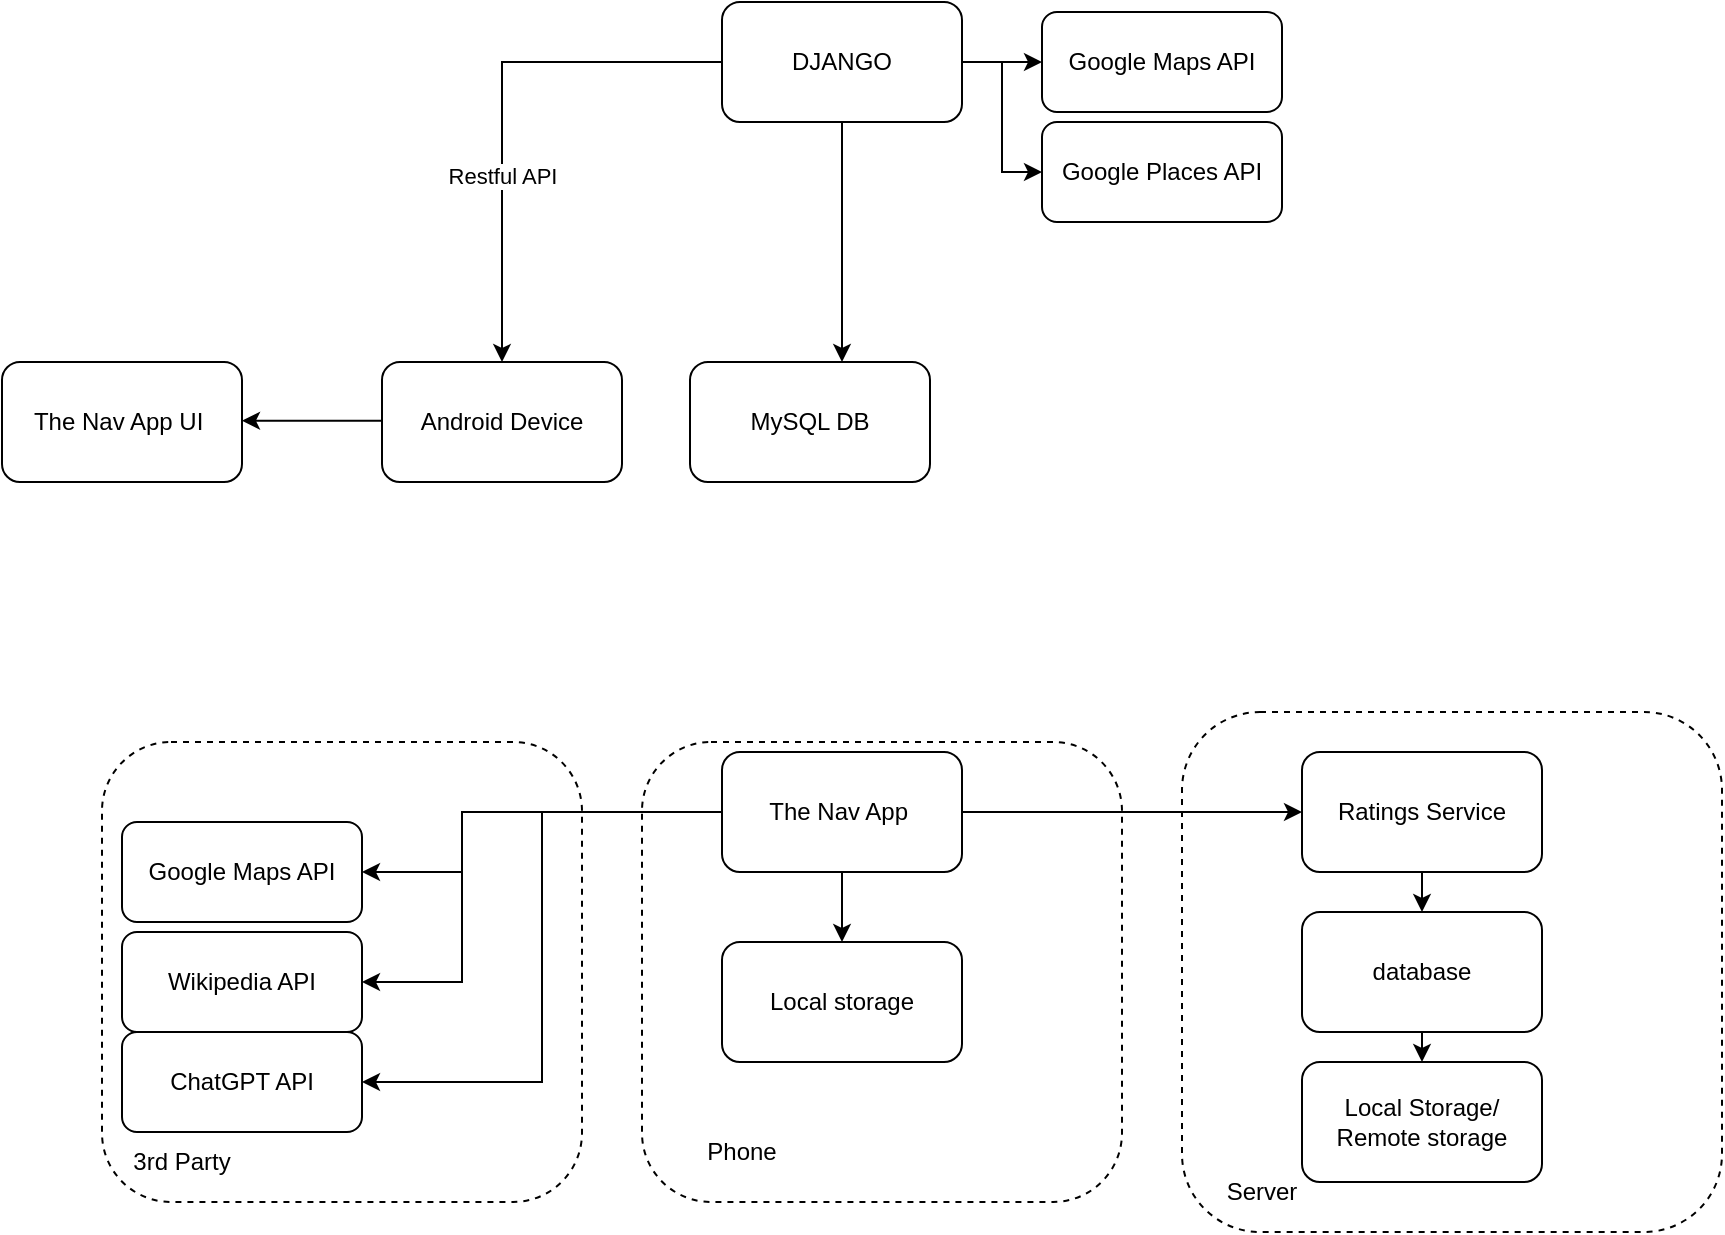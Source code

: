 <mxfile version="24.2.3" type="github">
  <diagram name="Page-1" id="iQ-f1n1S-eII0uBjh4Ej">
    <mxGraphModel dx="826" dy="528" grid="1" gridSize="10" guides="1" tooltips="1" connect="1" arrows="1" fold="1" page="1" pageScale="1" pageWidth="827" pageHeight="1169" math="0" shadow="0">
      <root>
        <mxCell id="0" />
        <mxCell id="1" parent="0" />
        <mxCell id="1hQDSbl47C3tJXMOemWi-35" value="" style="rounded=1;whiteSpace=wrap;html=1;gradientColor=none;fillColor=none;dashed=1;" vertex="1" parent="1">
          <mxGeometry x="330" y="520" width="240" height="230" as="geometry" />
        </mxCell>
        <mxCell id="1hQDSbl47C3tJXMOemWi-34" value="" style="rounded=1;whiteSpace=wrap;html=1;gradientColor=none;fillColor=none;dashed=1;" vertex="1" parent="1">
          <mxGeometry x="60" y="520" width="240" height="230" as="geometry" />
        </mxCell>
        <mxCell id="RWLqJa5GcGEu1y-GDK2T-5" value="Google Places API" style="rounded=1;whiteSpace=wrap;html=1;" parent="1" vertex="1">
          <mxGeometry x="530" y="210" width="120" height="50" as="geometry" />
        </mxCell>
        <mxCell id="RWLqJa5GcGEu1y-GDK2T-7" value="Android Device" style="rounded=1;whiteSpace=wrap;html=1;" parent="1" vertex="1">
          <mxGeometry x="200" y="330" width="120" height="60" as="geometry" />
        </mxCell>
        <mxCell id="RWLqJa5GcGEu1y-GDK2T-8" value="Google Maps API" style="rounded=1;whiteSpace=wrap;html=1;" parent="1" vertex="1">
          <mxGeometry x="530" y="155" width="120" height="50" as="geometry" />
        </mxCell>
        <mxCell id="1hQDSbl47C3tJXMOemWi-1" value="MySQL DB" style="rounded=1;whiteSpace=wrap;html=1;" vertex="1" parent="1">
          <mxGeometry x="354" y="330" width="120" height="60" as="geometry" />
        </mxCell>
        <mxCell id="1hQDSbl47C3tJXMOemWi-52" style="edgeStyle=orthogonalEdgeStyle;rounded=0;orthogonalLoop=1;jettySize=auto;html=1;" edge="1" parent="1" source="1hQDSbl47C3tJXMOemWi-12" target="RWLqJa5GcGEu1y-GDK2T-7">
          <mxGeometry relative="1" as="geometry" />
        </mxCell>
        <mxCell id="1hQDSbl47C3tJXMOemWi-53" value="Restful API" style="edgeLabel;html=1;align=center;verticalAlign=middle;resizable=0;points=[];" vertex="1" connectable="0" parent="1hQDSbl47C3tJXMOemWi-52">
          <mxGeometry x="0.279" relative="1" as="geometry">
            <mxPoint as="offset" />
          </mxGeometry>
        </mxCell>
        <mxCell id="1hQDSbl47C3tJXMOemWi-54" style="edgeStyle=orthogonalEdgeStyle;rounded=0;orthogonalLoop=1;jettySize=auto;html=1;" edge="1" parent="1" source="1hQDSbl47C3tJXMOemWi-12" target="1hQDSbl47C3tJXMOemWi-1">
          <mxGeometry relative="1" as="geometry">
            <Array as="points">
              <mxPoint x="430" y="300" />
              <mxPoint x="430" y="300" />
            </Array>
          </mxGeometry>
        </mxCell>
        <mxCell id="1hQDSbl47C3tJXMOemWi-55" style="edgeStyle=orthogonalEdgeStyle;rounded=0;orthogonalLoop=1;jettySize=auto;html=1;" edge="1" parent="1" source="1hQDSbl47C3tJXMOemWi-12" target="RWLqJa5GcGEu1y-GDK2T-8">
          <mxGeometry relative="1" as="geometry" />
        </mxCell>
        <mxCell id="1hQDSbl47C3tJXMOemWi-56" style="edgeStyle=orthogonalEdgeStyle;rounded=0;orthogonalLoop=1;jettySize=auto;html=1;entryX=0;entryY=0.5;entryDx=0;entryDy=0;" edge="1" parent="1" source="1hQDSbl47C3tJXMOemWi-12" target="RWLqJa5GcGEu1y-GDK2T-5">
          <mxGeometry relative="1" as="geometry" />
        </mxCell>
        <mxCell id="1hQDSbl47C3tJXMOemWi-12" value="DJANGO" style="rounded=1;whiteSpace=wrap;html=1;" vertex="1" parent="1">
          <mxGeometry x="370" y="150" width="120" height="60" as="geometry" />
        </mxCell>
        <mxCell id="1hQDSbl47C3tJXMOemWi-30" style="edgeStyle=orthogonalEdgeStyle;rounded=0;orthogonalLoop=1;jettySize=auto;html=1;entryX=1;entryY=0.5;entryDx=0;entryDy=0;" edge="1" parent="1" target="1hQDSbl47C3tJXMOemWi-28">
          <mxGeometry relative="1" as="geometry">
            <mxPoint x="330.0" y="555.003" as="sourcePoint" />
            <mxPoint x="150" y="585.003" as="targetPoint" />
            <Array as="points">
              <mxPoint x="240" y="555" />
              <mxPoint x="240" y="585" />
            </Array>
          </mxGeometry>
        </mxCell>
        <mxCell id="1hQDSbl47C3tJXMOemWi-33" style="edgeStyle=orthogonalEdgeStyle;rounded=0;orthogonalLoop=1;jettySize=auto;html=1;exitX=0;exitY=0.5;exitDx=0;exitDy=0;" edge="1" parent="1" source="1hQDSbl47C3tJXMOemWi-27" target="1hQDSbl47C3tJXMOemWi-32">
          <mxGeometry relative="1" as="geometry">
            <mxPoint x="370.0" y="620.003" as="sourcePoint" />
            <mxPoint x="129.957" y="679.96" as="targetPoint" />
            <Array as="points">
              <mxPoint x="240" y="555" />
              <mxPoint x="240" y="640" />
            </Array>
          </mxGeometry>
        </mxCell>
        <mxCell id="1hQDSbl47C3tJXMOemWi-37" style="edgeStyle=orthogonalEdgeStyle;rounded=0;orthogonalLoop=1;jettySize=auto;html=1;" edge="1" parent="1" source="1hQDSbl47C3tJXMOemWi-27" target="1hQDSbl47C3tJXMOemWi-36">
          <mxGeometry relative="1" as="geometry" />
        </mxCell>
        <mxCell id="1hQDSbl47C3tJXMOemWi-41" style="edgeStyle=orthogonalEdgeStyle;rounded=0;orthogonalLoop=1;jettySize=auto;html=1;entryX=1;entryY=0.5;entryDx=0;entryDy=0;" edge="1" parent="1" source="1hQDSbl47C3tJXMOemWi-27" target="1hQDSbl47C3tJXMOemWi-40">
          <mxGeometry relative="1" as="geometry" />
        </mxCell>
        <mxCell id="1hQDSbl47C3tJXMOemWi-45" style="edgeStyle=orthogonalEdgeStyle;rounded=0;orthogonalLoop=1;jettySize=auto;html=1;" edge="1" parent="1" source="1hQDSbl47C3tJXMOemWi-27" target="1hQDSbl47C3tJXMOemWi-44">
          <mxGeometry relative="1" as="geometry" />
        </mxCell>
        <mxCell id="1hQDSbl47C3tJXMOemWi-27" value="The Nav App&amp;nbsp;" style="rounded=1;whiteSpace=wrap;html=1;" vertex="1" parent="1">
          <mxGeometry x="370" y="525" width="120" height="60" as="geometry" />
        </mxCell>
        <mxCell id="1hQDSbl47C3tJXMOemWi-28" value="Google Maps API" style="rounded=1;whiteSpace=wrap;html=1;" vertex="1" parent="1">
          <mxGeometry x="70" y="560" width="120" height="50" as="geometry" />
        </mxCell>
        <mxCell id="1hQDSbl47C3tJXMOemWi-32" value="Wikipedia API" style="rounded=1;whiteSpace=wrap;html=1;" vertex="1" parent="1">
          <mxGeometry x="70" y="615" width="120" height="50" as="geometry" />
        </mxCell>
        <mxCell id="1hQDSbl47C3tJXMOemWi-36" value="Local storage" style="rounded=1;whiteSpace=wrap;html=1;" vertex="1" parent="1">
          <mxGeometry x="370" y="620" width="120" height="60" as="geometry" />
        </mxCell>
        <mxCell id="1hQDSbl47C3tJXMOemWi-38" value="3rd Party" style="text;html=1;align=center;verticalAlign=middle;whiteSpace=wrap;rounded=0;" vertex="1" parent="1">
          <mxGeometry x="70" y="715" width="60" height="30" as="geometry" />
        </mxCell>
        <mxCell id="1hQDSbl47C3tJXMOemWi-39" value="Phone" style="text;html=1;align=center;verticalAlign=middle;whiteSpace=wrap;rounded=0;" vertex="1" parent="1">
          <mxGeometry x="350" y="710" width="60" height="30" as="geometry" />
        </mxCell>
        <mxCell id="1hQDSbl47C3tJXMOemWi-40" value="ChatGPT API" style="rounded=1;whiteSpace=wrap;html=1;" vertex="1" parent="1">
          <mxGeometry x="70" y="665" width="120" height="50" as="geometry" />
        </mxCell>
        <mxCell id="1hQDSbl47C3tJXMOemWi-42" value="" style="rounded=1;whiteSpace=wrap;html=1;gradientColor=none;fillColor=none;dashed=1;" vertex="1" parent="1">
          <mxGeometry x="600" y="505" width="270" height="260" as="geometry" />
        </mxCell>
        <mxCell id="1hQDSbl47C3tJXMOemWi-43" value="Server" style="text;html=1;align=center;verticalAlign=middle;whiteSpace=wrap;rounded=0;" vertex="1" parent="1">
          <mxGeometry x="610" y="730" width="60" height="30" as="geometry" />
        </mxCell>
        <mxCell id="1hQDSbl47C3tJXMOemWi-48" style="edgeStyle=orthogonalEdgeStyle;rounded=0;orthogonalLoop=1;jettySize=auto;html=1;exitX=0.5;exitY=1;exitDx=0;exitDy=0;entryX=0.5;entryY=0;entryDx=0;entryDy=0;" edge="1" parent="1" source="1hQDSbl47C3tJXMOemWi-44" target="1hQDSbl47C3tJXMOemWi-46">
          <mxGeometry relative="1" as="geometry" />
        </mxCell>
        <mxCell id="1hQDSbl47C3tJXMOemWi-44" value="Ratings Service" style="rounded=1;whiteSpace=wrap;html=1;" vertex="1" parent="1">
          <mxGeometry x="660" y="525" width="120" height="60" as="geometry" />
        </mxCell>
        <mxCell id="1hQDSbl47C3tJXMOemWi-49" style="edgeStyle=orthogonalEdgeStyle;rounded=0;orthogonalLoop=1;jettySize=auto;html=1;exitX=0.5;exitY=1;exitDx=0;exitDy=0;entryX=0.5;entryY=0;entryDx=0;entryDy=0;" edge="1" parent="1" source="1hQDSbl47C3tJXMOemWi-46" target="1hQDSbl47C3tJXMOemWi-47">
          <mxGeometry relative="1" as="geometry" />
        </mxCell>
        <mxCell id="1hQDSbl47C3tJXMOemWi-46" value="database" style="rounded=1;whiteSpace=wrap;html=1;" vertex="1" parent="1">
          <mxGeometry x="660" y="605" width="120" height="60" as="geometry" />
        </mxCell>
        <mxCell id="1hQDSbl47C3tJXMOemWi-47" value="Local Storage/ Remote storage" style="rounded=1;whiteSpace=wrap;html=1;" vertex="1" parent="1">
          <mxGeometry x="660" y="680" width="120" height="60" as="geometry" />
        </mxCell>
        <mxCell id="1hQDSbl47C3tJXMOemWi-62" value="The Nav App UI&amp;nbsp;" style="rounded=1;whiteSpace=wrap;html=1;" vertex="1" parent="1">
          <mxGeometry x="10" y="330" width="120" height="60" as="geometry" />
        </mxCell>
        <mxCell id="1hQDSbl47C3tJXMOemWi-63" style="edgeStyle=orthogonalEdgeStyle;rounded=0;orthogonalLoop=1;jettySize=auto;html=1;entryX=1;entryY=0.75;entryDx=0;entryDy=0;" edge="1" parent="1">
          <mxGeometry relative="1" as="geometry">
            <mxPoint x="200" y="359.38" as="sourcePoint" />
            <mxPoint x="130" y="359.38" as="targetPoint" />
            <Array as="points">
              <mxPoint x="140" y="359.38" />
            </Array>
          </mxGeometry>
        </mxCell>
      </root>
    </mxGraphModel>
  </diagram>
</mxfile>
